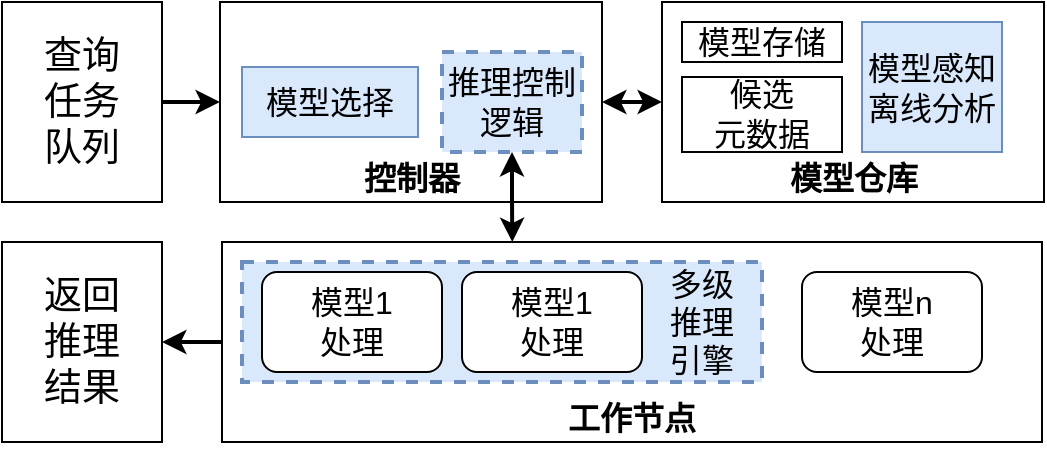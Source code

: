 <mxfile version="24.0.0" type="github">
  <diagram name="第 1 页" id="eyKSeo7q9MU-SdSrNM8-">
    <mxGraphModel dx="513" dy="783" grid="1" gridSize="10" guides="1" tooltips="1" connect="1" arrows="1" fold="1" page="1" pageScale="1" pageWidth="827" pageHeight="1169" math="0" shadow="0">
      <root>
        <mxCell id="0" />
        <mxCell id="1" parent="0" />
        <mxCell id="f27bBOhLKwtl1tu7MUCF-5" style="edgeStyle=orthogonalEdgeStyle;rounded=0;orthogonalLoop=1;jettySize=auto;html=1;entryX=0;entryY=0.5;entryDx=0;entryDy=0;strokeWidth=2;" edge="1" parent="1" source="f27bBOhLKwtl1tu7MUCF-1" target="f27bBOhLKwtl1tu7MUCF-3">
          <mxGeometry relative="1" as="geometry" />
        </mxCell>
        <mxCell id="f27bBOhLKwtl1tu7MUCF-1" value="" style="rounded=0;whiteSpace=wrap;html=1;" vertex="1" parent="1">
          <mxGeometry x="240" y="350" width="80" height="100" as="geometry" />
        </mxCell>
        <mxCell id="f27bBOhLKwtl1tu7MUCF-2" value="&lt;font style=&quot;font-size: 19px;&quot;&gt;查询任务队列&lt;/font&gt;" style="text;html=1;align=center;verticalAlign=middle;whiteSpace=wrap;rounded=0;" vertex="1" parent="1">
          <mxGeometry x="260" y="360" width="40" height="80" as="geometry" />
        </mxCell>
        <mxCell id="f27bBOhLKwtl1tu7MUCF-10" style="edgeStyle=orthogonalEdgeStyle;rounded=0;orthogonalLoop=1;jettySize=auto;html=1;entryX=0;entryY=0.5;entryDx=0;entryDy=0;startArrow=classic;startFill=1;strokeWidth=2;" edge="1" parent="1" source="f27bBOhLKwtl1tu7MUCF-3" target="f27bBOhLKwtl1tu7MUCF-8">
          <mxGeometry relative="1" as="geometry" />
        </mxCell>
        <mxCell id="f27bBOhLKwtl1tu7MUCF-3" value="" style="rounded=0;whiteSpace=wrap;html=1;" vertex="1" parent="1">
          <mxGeometry x="349" y="350" width="191" height="100" as="geometry" />
        </mxCell>
        <mxCell id="f27bBOhLKwtl1tu7MUCF-4" value="&lt;font style=&quot;font-size: 16px;&quot;&gt;&lt;b&gt;控制器&lt;/b&gt;&lt;/font&gt;" style="text;html=1;align=center;verticalAlign=middle;whiteSpace=wrap;rounded=0;" vertex="1" parent="1">
          <mxGeometry x="406.5" y="423" width="76" height="30" as="geometry" />
        </mxCell>
        <mxCell id="f27bBOhLKwtl1tu7MUCF-6" value="&lt;font style=&quot;font-size: 16px;&quot;&gt;模型选择&lt;/font&gt;" style="rounded=0;whiteSpace=wrap;html=1;fillColor=#dae8fc;strokeColor=#6c8ebf;" vertex="1" parent="1">
          <mxGeometry x="360" y="382.5" width="88" height="35" as="geometry" />
        </mxCell>
        <mxCell id="f27bBOhLKwtl1tu7MUCF-7" value="&lt;font style=&quot;font-size: 16px;&quot;&gt;推理控制逻辑&lt;/font&gt;" style="rounded=0;whiteSpace=wrap;html=1;dashed=1;strokeWidth=2;fillColor=#dae8fc;strokeColor=#6c8ebf;" vertex="1" parent="1">
          <mxGeometry x="460" y="375" width="70" height="50" as="geometry" />
        </mxCell>
        <mxCell id="f27bBOhLKwtl1tu7MUCF-8" value="" style="rounded=0;whiteSpace=wrap;html=1;" vertex="1" parent="1">
          <mxGeometry x="570" y="350" width="191" height="100" as="geometry" />
        </mxCell>
        <mxCell id="f27bBOhLKwtl1tu7MUCF-11" value="&lt;font style=&quot;font-size: 16px;&quot;&gt;&lt;b&gt;模型仓库&lt;/b&gt;&lt;/font&gt;" style="text;html=1;align=center;verticalAlign=middle;whiteSpace=wrap;rounded=0;" vertex="1" parent="1">
          <mxGeometry x="627.5" y="423" width="76" height="30" as="geometry" />
        </mxCell>
        <mxCell id="f27bBOhLKwtl1tu7MUCF-12" value="&lt;font style=&quot;font-size: 16px;&quot;&gt;模型存储&lt;/font&gt;" style="rounded=0;whiteSpace=wrap;html=1;" vertex="1" parent="1">
          <mxGeometry x="580" y="360" width="80" height="20" as="geometry" />
        </mxCell>
        <mxCell id="f27bBOhLKwtl1tu7MUCF-13" value="&lt;font style=&quot;font-size: 16px;&quot;&gt;候选&lt;/font&gt;&lt;div&gt;&lt;font style=&quot;font-size: 16px;&quot;&gt;元数据&lt;/font&gt;&lt;/div&gt;" style="rounded=0;whiteSpace=wrap;html=1;" vertex="1" parent="1">
          <mxGeometry x="580" y="387.5" width="80" height="37.5" as="geometry" />
        </mxCell>
        <mxCell id="f27bBOhLKwtl1tu7MUCF-14" value="&lt;font style=&quot;font-size: 16px;&quot;&gt;模型感知&lt;/font&gt;&lt;div style=&quot;font-size: 16px;&quot;&gt;&lt;font style=&quot;font-size: 16px;&quot;&gt;离线分析&lt;/font&gt;&lt;/div&gt;" style="rounded=0;whiteSpace=wrap;html=1;fillColor=#dae8fc;strokeColor=#6c8ebf;" vertex="1" parent="1">
          <mxGeometry x="670" y="360" width="70" height="65" as="geometry" />
        </mxCell>
        <mxCell id="f27bBOhLKwtl1tu7MUCF-15" value="" style="rounded=0;whiteSpace=wrap;html=1;" vertex="1" parent="1">
          <mxGeometry x="240" y="470" width="80" height="100" as="geometry" />
        </mxCell>
        <mxCell id="f27bBOhLKwtl1tu7MUCF-16" value="&lt;font style=&quot;font-size: 19px;&quot;&gt;返回推理结果&lt;/font&gt;" style="text;html=1;align=center;verticalAlign=middle;whiteSpace=wrap;rounded=0;" vertex="1" parent="1">
          <mxGeometry x="260" y="480" width="40" height="80" as="geometry" />
        </mxCell>
        <mxCell id="f27bBOhLKwtl1tu7MUCF-35" style="edgeStyle=orthogonalEdgeStyle;rounded=0;orthogonalLoop=1;jettySize=auto;html=1;entryX=1;entryY=0.5;entryDx=0;entryDy=0;strokeWidth=2;" edge="1" parent="1" source="f27bBOhLKwtl1tu7MUCF-27" target="f27bBOhLKwtl1tu7MUCF-15">
          <mxGeometry relative="1" as="geometry" />
        </mxCell>
        <mxCell id="f27bBOhLKwtl1tu7MUCF-27" value="" style="rounded=0;whiteSpace=wrap;html=1;" vertex="1" parent="1">
          <mxGeometry x="350" y="470" width="410" height="100" as="geometry" />
        </mxCell>
        <mxCell id="f27bBOhLKwtl1tu7MUCF-28" value="" style="rounded=0;whiteSpace=wrap;html=1;dashed=1;strokeWidth=2;fillColor=#dae8fc;strokeColor=#6c8ebf;" vertex="1" parent="1">
          <mxGeometry x="360" y="480" width="260" height="60" as="geometry" />
        </mxCell>
        <mxCell id="f27bBOhLKwtl1tu7MUCF-29" value="&lt;font style=&quot;font-size: 16px;&quot;&gt;模型1&lt;/font&gt;&lt;div style=&quot;font-size: 16px;&quot;&gt;&lt;font style=&quot;font-size: 16px;&quot;&gt;处理&lt;/font&gt;&lt;/div&gt;" style="rounded=1;whiteSpace=wrap;html=1;" vertex="1" parent="1">
          <mxGeometry x="370" y="485" width="90" height="50" as="geometry" />
        </mxCell>
        <mxCell id="f27bBOhLKwtl1tu7MUCF-30" style="edgeStyle=orthogonalEdgeStyle;rounded=0;orthogonalLoop=1;jettySize=auto;html=1;exitX=0.5;exitY=1;exitDx=0;exitDy=0;entryX=0.354;entryY=0;entryDx=0;entryDy=0;entryPerimeter=0;startArrow=classic;startFill=1;strokeWidth=2;" edge="1" parent="1" source="f27bBOhLKwtl1tu7MUCF-7" target="f27bBOhLKwtl1tu7MUCF-27">
          <mxGeometry relative="1" as="geometry" />
        </mxCell>
        <mxCell id="f27bBOhLKwtl1tu7MUCF-31" value="&lt;span style=&quot;font-size: 16px;&quot;&gt;&lt;b&gt;工作节点&lt;/b&gt;&lt;/span&gt;" style="text;html=1;align=center;verticalAlign=middle;whiteSpace=wrap;rounded=0;" vertex="1" parent="1">
          <mxGeometry x="517" y="543" width="76" height="30" as="geometry" />
        </mxCell>
        <mxCell id="f27bBOhLKwtl1tu7MUCF-32" value="&lt;font style=&quot;font-size: 16px;&quot;&gt;模型1&lt;/font&gt;&lt;div style=&quot;font-size: 16px;&quot;&gt;&lt;font style=&quot;font-size: 16px;&quot;&gt;处理&lt;/font&gt;&lt;/div&gt;" style="rounded=1;whiteSpace=wrap;html=1;" vertex="1" parent="1">
          <mxGeometry x="470" y="485" width="90" height="50" as="geometry" />
        </mxCell>
        <mxCell id="f27bBOhLKwtl1tu7MUCF-33" value="&lt;font style=&quot;font-size: 16px;&quot;&gt;多级推理引擎&lt;/font&gt;" style="text;html=1;align=center;verticalAlign=middle;whiteSpace=wrap;rounded=0;" vertex="1" parent="1">
          <mxGeometry x="570" y="480" width="40" height="60" as="geometry" />
        </mxCell>
        <mxCell id="f27bBOhLKwtl1tu7MUCF-34" value="&lt;font style=&quot;font-size: 16px;&quot;&gt;模型n&lt;/font&gt;&lt;div style=&quot;font-size: 16px;&quot;&gt;&lt;font style=&quot;font-size: 16px;&quot;&gt;处理&lt;/font&gt;&lt;/div&gt;" style="rounded=1;whiteSpace=wrap;html=1;" vertex="1" parent="1">
          <mxGeometry x="640" y="485" width="90" height="50" as="geometry" />
        </mxCell>
      </root>
    </mxGraphModel>
  </diagram>
</mxfile>
